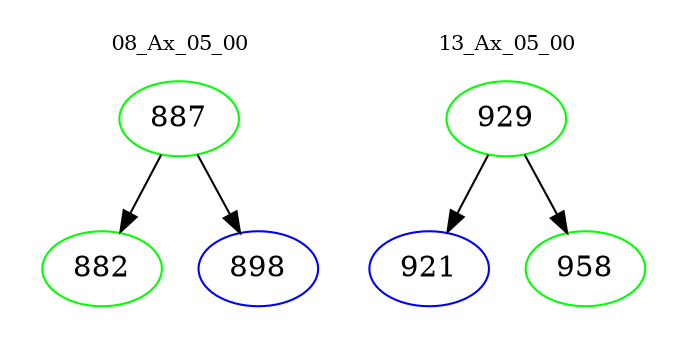 digraph{
subgraph cluster_0 {
color = white
label = "08_Ax_05_00";
fontsize=10;
T0_887 [label="887", color="green"]
T0_887 -> T0_882 [color="black"]
T0_882 [label="882", color="green"]
T0_887 -> T0_898 [color="black"]
T0_898 [label="898", color="blue"]
}
subgraph cluster_1 {
color = white
label = "13_Ax_05_00";
fontsize=10;
T1_929 [label="929", color="green"]
T1_929 -> T1_921 [color="black"]
T1_921 [label="921", color="blue"]
T1_929 -> T1_958 [color="black"]
T1_958 [label="958", color="green"]
}
}
